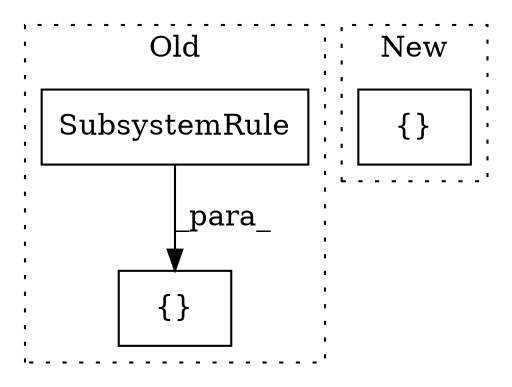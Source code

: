 digraph G {
subgraph cluster0 {
1 [label="SubsystemRule" a="32" s="1733,1762" l="14,1" shape="box"];
3 [label="{}" a="4" s="1620,1849" l="1,1" shape="box"];
label = "Old";
style="dotted";
}
subgraph cluster1 {
2 [label="{}" a="4" s="1304,1392" l="1,1" shape="box"];
label = "New";
style="dotted";
}
1 -> 3 [label="_para_"];
}